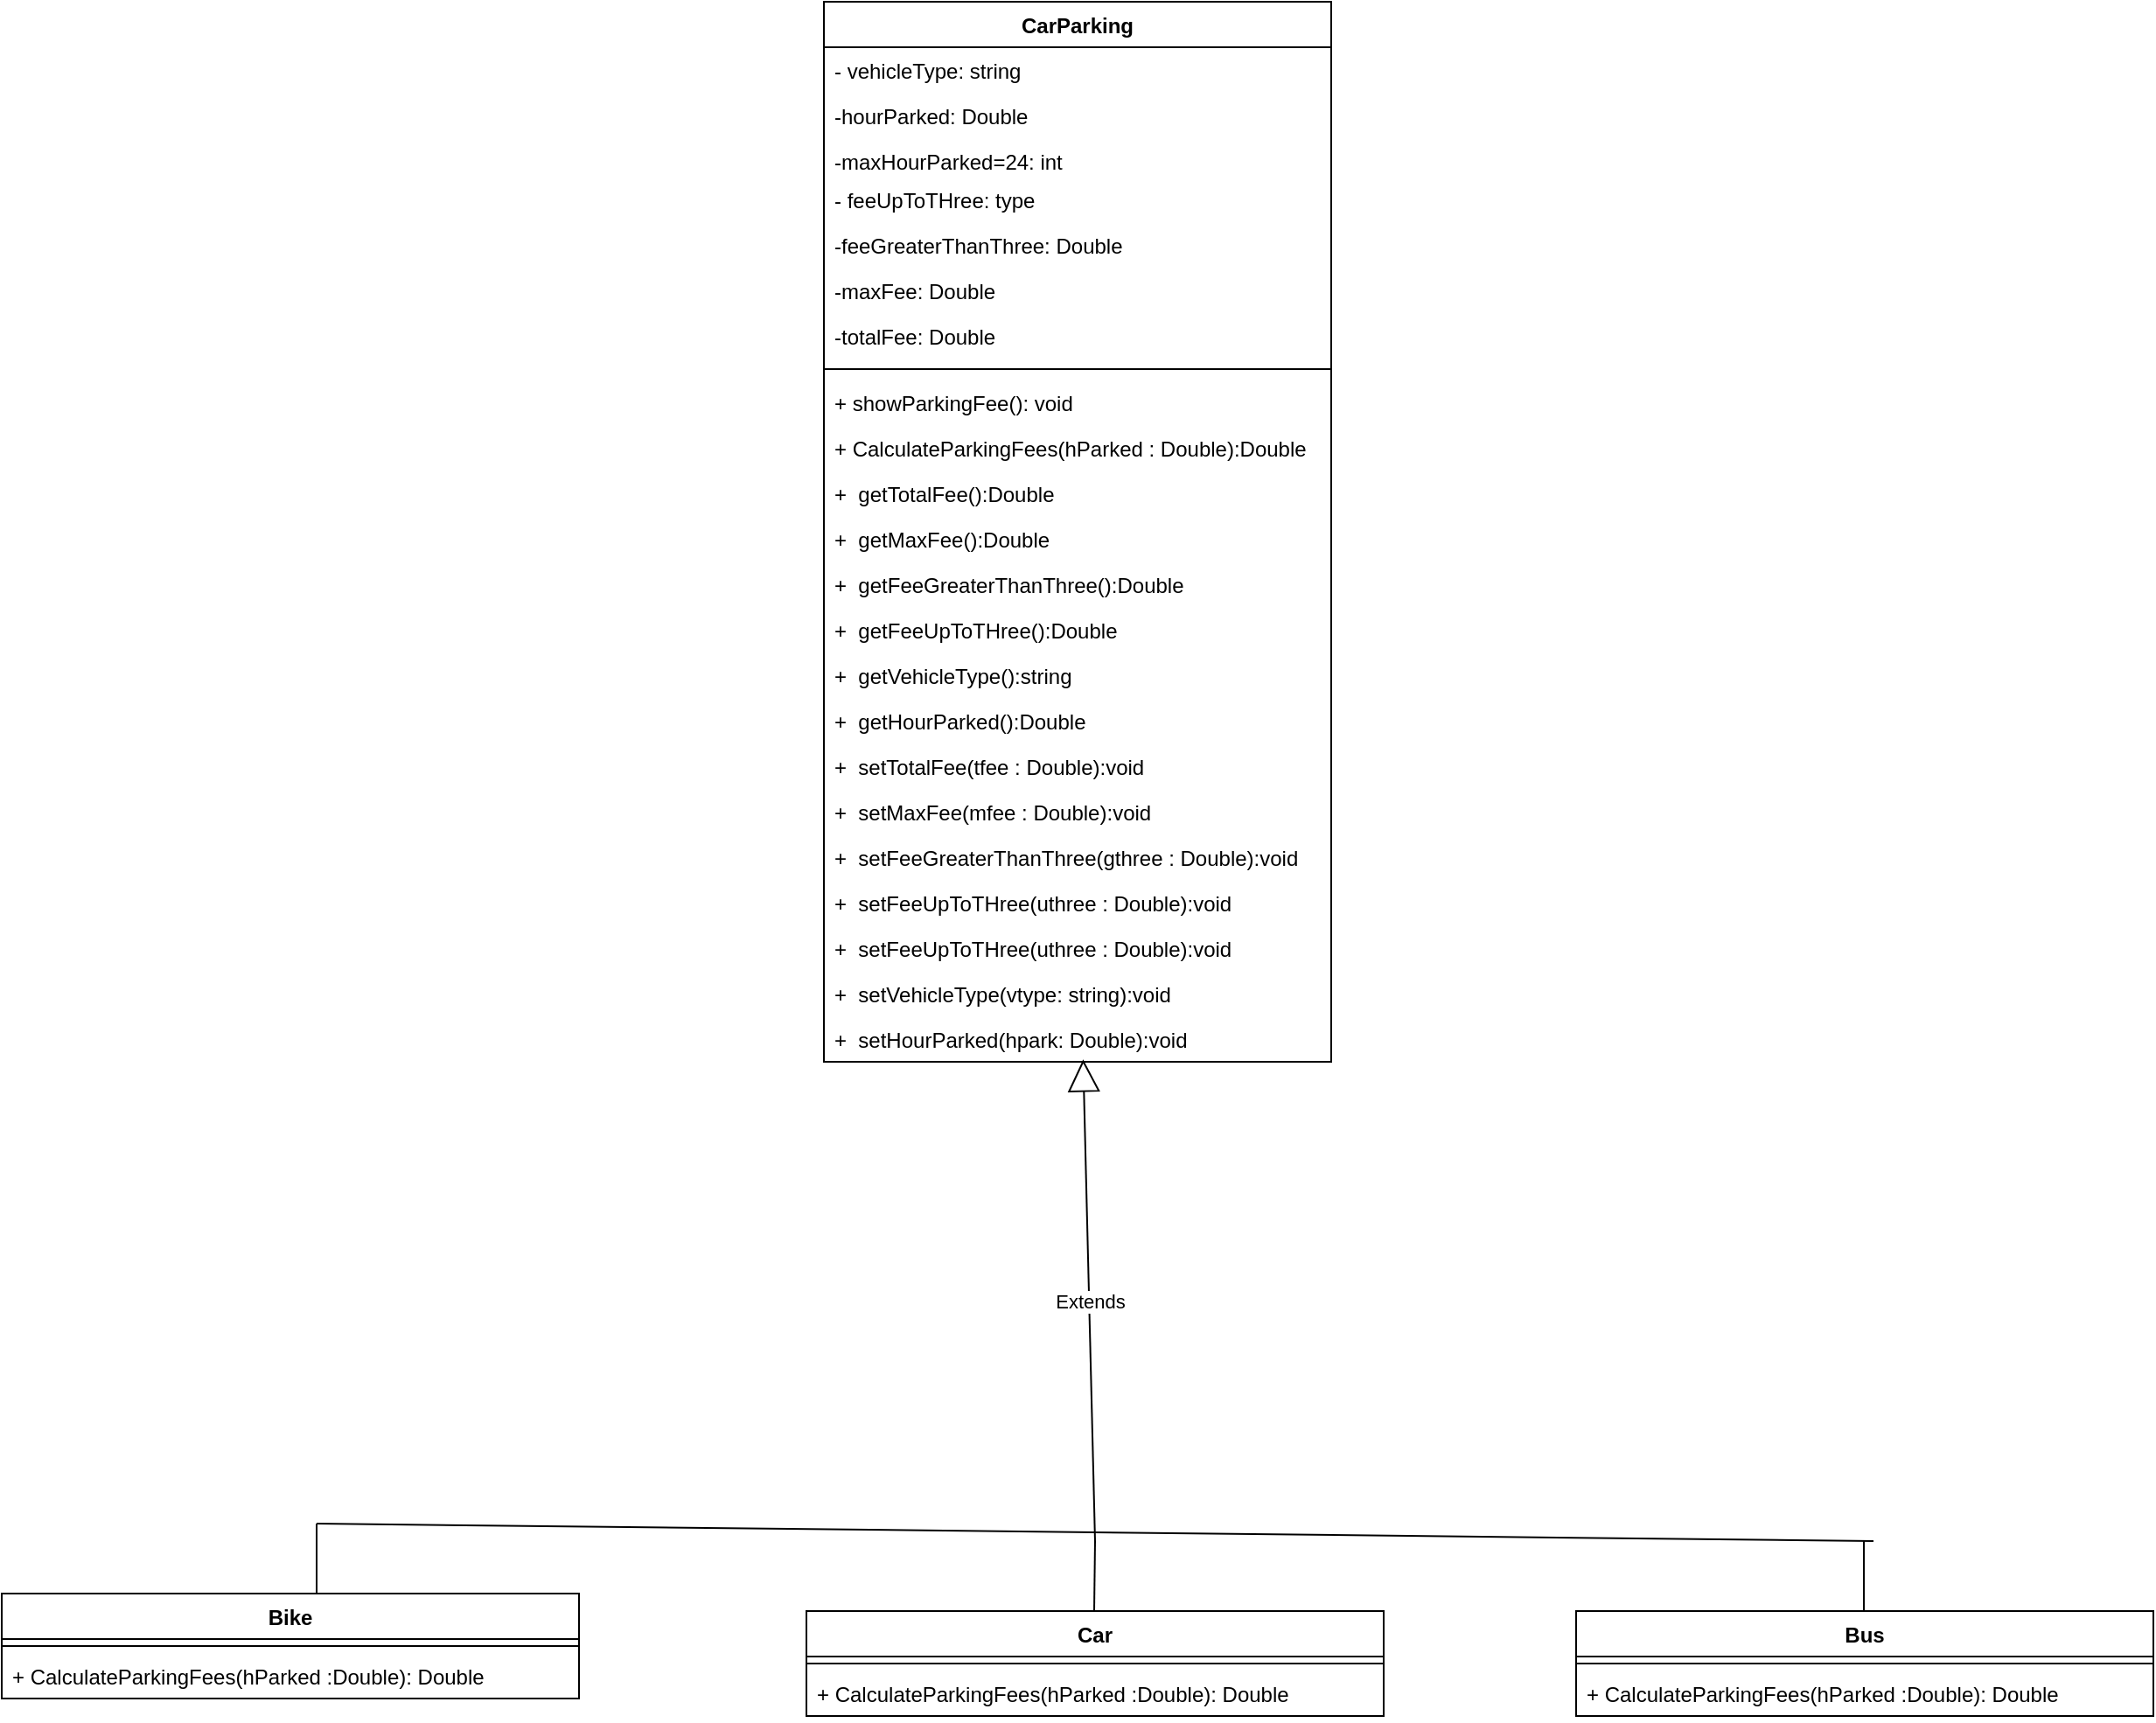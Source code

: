 <mxfile version="20.0.4" type="device"><diagram id="FeQCj0PjMPFyjsklUviJ" name="Page-1"><mxGraphModel dx="2586" dy="2000" grid="1" gridSize="10" guides="1" tooltips="1" connect="1" arrows="1" fold="1" page="1" pageScale="1" pageWidth="850" pageHeight="1100" math="0" shadow="0"><root><mxCell id="0"/><mxCell id="1" parent="0"/><mxCell id="t4uIK6HAzmJsErC7ugWb-1" value="CarParking" style="swimlane;fontStyle=1;align=center;verticalAlign=top;childLayout=stackLayout;horizontal=1;startSize=26;horizontalStack=0;resizeParent=1;resizeParentMax=0;resizeLast=0;collapsible=1;marginBottom=0;" vertex="1" parent="1"><mxGeometry x="240" y="-210" width="290" height="606" as="geometry"/></mxCell><mxCell id="t4uIK6HAzmJsErC7ugWb-5" value="- vehicleType: string" style="text;strokeColor=none;fillColor=none;align=left;verticalAlign=top;spacingLeft=4;spacingRight=4;overflow=hidden;rotatable=0;points=[[0,0.5],[1,0.5]];portConstraint=eastwest;" vertex="1" parent="t4uIK6HAzmJsErC7ugWb-1"><mxGeometry y="26" width="290" height="26" as="geometry"/></mxCell><mxCell id="t4uIK6HAzmJsErC7ugWb-6" value="-hourParked: Double " style="text;strokeColor=none;fillColor=none;align=left;verticalAlign=top;spacingLeft=4;spacingRight=4;overflow=hidden;rotatable=0;points=[[0,0.5],[1,0.5]];portConstraint=eastwest;" vertex="1" parent="t4uIK6HAzmJsErC7ugWb-1"><mxGeometry y="52" width="290" height="26" as="geometry"/></mxCell><mxCell id="t4uIK6HAzmJsErC7ugWb-11" value="-maxHourParked=24: int" style="text;strokeColor=none;fillColor=none;align=left;verticalAlign=top;spacingLeft=4;spacingRight=4;overflow=hidden;rotatable=0;points=[[0,0.5],[1,0.5]];portConstraint=eastwest;" vertex="1" parent="t4uIK6HAzmJsErC7ugWb-1"><mxGeometry y="78" width="290" height="22" as="geometry"/></mxCell><mxCell id="t4uIK6HAzmJsErC7ugWb-10" value="- feeUpToTHree: type" style="text;strokeColor=none;fillColor=none;align=left;verticalAlign=top;spacingLeft=4;spacingRight=4;overflow=hidden;rotatable=0;points=[[0,0.5],[1,0.5]];portConstraint=eastwest;" vertex="1" parent="t4uIK6HAzmJsErC7ugWb-1"><mxGeometry y="100" width="290" height="26" as="geometry"/></mxCell><mxCell id="t4uIK6HAzmJsErC7ugWb-9" value="-feeGreaterThanThree: Double" style="text;strokeColor=none;fillColor=none;align=left;verticalAlign=top;spacingLeft=4;spacingRight=4;overflow=hidden;rotatable=0;points=[[0,0.5],[1,0.5]];portConstraint=eastwest;" vertex="1" parent="t4uIK6HAzmJsErC7ugWb-1"><mxGeometry y="126" width="290" height="26" as="geometry"/></mxCell><mxCell id="t4uIK6HAzmJsErC7ugWb-7" value="-maxFee: Double" style="text;strokeColor=none;fillColor=none;align=left;verticalAlign=top;spacingLeft=4;spacingRight=4;overflow=hidden;rotatable=0;points=[[0,0.5],[1,0.5]];portConstraint=eastwest;" vertex="1" parent="t4uIK6HAzmJsErC7ugWb-1"><mxGeometry y="152" width="290" height="26" as="geometry"/></mxCell><mxCell id="t4uIK6HAzmJsErC7ugWb-2" value="-totalFee: Double" style="text;strokeColor=none;fillColor=none;align=left;verticalAlign=top;spacingLeft=4;spacingRight=4;overflow=hidden;rotatable=0;points=[[0,0.5],[1,0.5]];portConstraint=eastwest;" vertex="1" parent="t4uIK6HAzmJsErC7ugWb-1"><mxGeometry y="178" width="290" height="26" as="geometry"/></mxCell><mxCell id="t4uIK6HAzmJsErC7ugWb-3" value="" style="line;strokeWidth=1;fillColor=none;align=left;verticalAlign=middle;spacingTop=-1;spacingLeft=3;spacingRight=3;rotatable=0;labelPosition=right;points=[];portConstraint=eastwest;" vertex="1" parent="t4uIK6HAzmJsErC7ugWb-1"><mxGeometry y="204" width="290" height="12" as="geometry"/></mxCell><mxCell id="t4uIK6HAzmJsErC7ugWb-8" value="+ showParkingFee(): void" style="text;strokeColor=none;fillColor=none;align=left;verticalAlign=top;spacingLeft=4;spacingRight=4;overflow=hidden;rotatable=0;points=[[0,0.5],[1,0.5]];portConstraint=eastwest;" vertex="1" parent="t4uIK6HAzmJsErC7ugWb-1"><mxGeometry y="216" width="290" height="26" as="geometry"/></mxCell><mxCell id="t4uIK6HAzmJsErC7ugWb-16" value="+ CalculateParkingFees(hParked : Double):Double" style="text;strokeColor=none;fillColor=none;align=left;verticalAlign=top;spacingLeft=4;spacingRight=4;overflow=hidden;rotatable=0;points=[[0,0.5],[1,0.5]];portConstraint=eastwest;" vertex="1" parent="t4uIK6HAzmJsErC7ugWb-1"><mxGeometry y="242" width="290" height="26" as="geometry"/></mxCell><mxCell id="t4uIK6HAzmJsErC7ugWb-17" value="+  getTotalFee():Double" style="text;strokeColor=none;fillColor=none;align=left;verticalAlign=top;spacingLeft=4;spacingRight=4;overflow=hidden;rotatable=0;points=[[0,0.5],[1,0.5]];portConstraint=eastwest;" vertex="1" parent="t4uIK6HAzmJsErC7ugWb-1"><mxGeometry y="268" width="290" height="26" as="geometry"/></mxCell><mxCell id="t4uIK6HAzmJsErC7ugWb-18" value="+  getMaxFee():Double" style="text;strokeColor=none;fillColor=none;align=left;verticalAlign=top;spacingLeft=4;spacingRight=4;overflow=hidden;rotatable=0;points=[[0,0.5],[1,0.5]];portConstraint=eastwest;" vertex="1" parent="t4uIK6HAzmJsErC7ugWb-1"><mxGeometry y="294" width="290" height="26" as="geometry"/></mxCell><mxCell id="t4uIK6HAzmJsErC7ugWb-19" value="+  getFeeGreaterThanThree():Double" style="text;strokeColor=none;fillColor=none;align=left;verticalAlign=top;spacingLeft=4;spacingRight=4;overflow=hidden;rotatable=0;points=[[0,0.5],[1,0.5]];portConstraint=eastwest;" vertex="1" parent="t4uIK6HAzmJsErC7ugWb-1"><mxGeometry y="320" width="290" height="26" as="geometry"/></mxCell><mxCell id="t4uIK6HAzmJsErC7ugWb-20" value="+  getFeeUpToTHree():Double" style="text;strokeColor=none;fillColor=none;align=left;verticalAlign=top;spacingLeft=4;spacingRight=4;overflow=hidden;rotatable=0;points=[[0,0.5],[1,0.5]];portConstraint=eastwest;" vertex="1" parent="t4uIK6HAzmJsErC7ugWb-1"><mxGeometry y="346" width="290" height="26" as="geometry"/></mxCell><mxCell id="t4uIK6HAzmJsErC7ugWb-21" value="+  getVehicleType():string" style="text;strokeColor=none;fillColor=none;align=left;verticalAlign=top;spacingLeft=4;spacingRight=4;overflow=hidden;rotatable=0;points=[[0,0.5],[1,0.5]];portConstraint=eastwest;" vertex="1" parent="t4uIK6HAzmJsErC7ugWb-1"><mxGeometry y="372" width="290" height="26" as="geometry"/></mxCell><mxCell id="t4uIK6HAzmJsErC7ugWb-22" value="+  getHourParked():Double" style="text;strokeColor=none;fillColor=none;align=left;verticalAlign=top;spacingLeft=4;spacingRight=4;overflow=hidden;rotatable=0;points=[[0,0.5],[1,0.5]];portConstraint=eastwest;" vertex="1" parent="t4uIK6HAzmJsErC7ugWb-1"><mxGeometry y="398" width="290" height="26" as="geometry"/></mxCell><mxCell id="t4uIK6HAzmJsErC7ugWb-23" value="+  setTotalFee(tfee : Double):void" style="text;strokeColor=none;fillColor=none;align=left;verticalAlign=top;spacingLeft=4;spacingRight=4;overflow=hidden;rotatable=0;points=[[0,0.5],[1,0.5]];portConstraint=eastwest;" vertex="1" parent="t4uIK6HAzmJsErC7ugWb-1"><mxGeometry y="424" width="290" height="26" as="geometry"/></mxCell><mxCell id="t4uIK6HAzmJsErC7ugWb-24" value="+  setMaxFee(mfee : Double):void" style="text;strokeColor=none;fillColor=none;align=left;verticalAlign=top;spacingLeft=4;spacingRight=4;overflow=hidden;rotatable=0;points=[[0,0.5],[1,0.5]];portConstraint=eastwest;" vertex="1" parent="t4uIK6HAzmJsErC7ugWb-1"><mxGeometry y="450" width="290" height="26" as="geometry"/></mxCell><mxCell id="t4uIK6HAzmJsErC7ugWb-25" value="+  setFeeGreaterThanThree(gthree : Double):void" style="text;strokeColor=none;fillColor=none;align=left;verticalAlign=top;spacingLeft=4;spacingRight=4;overflow=hidden;rotatable=0;points=[[0,0.5],[1,0.5]];portConstraint=eastwest;" vertex="1" parent="t4uIK6HAzmJsErC7ugWb-1"><mxGeometry y="476" width="290" height="26" as="geometry"/></mxCell><mxCell id="t4uIK6HAzmJsErC7ugWb-26" value="+  setFeeUpToTHree(uthree : Double):void" style="text;strokeColor=none;fillColor=none;align=left;verticalAlign=top;spacingLeft=4;spacingRight=4;overflow=hidden;rotatable=0;points=[[0,0.5],[1,0.5]];portConstraint=eastwest;" vertex="1" parent="t4uIK6HAzmJsErC7ugWb-1"><mxGeometry y="502" width="290" height="26" as="geometry"/></mxCell><mxCell id="t4uIK6HAzmJsErC7ugWb-27" value="+  setFeeUpToTHree(uthree : Double):void" style="text;strokeColor=none;fillColor=none;align=left;verticalAlign=top;spacingLeft=4;spacingRight=4;overflow=hidden;rotatable=0;points=[[0,0.5],[1,0.5]];portConstraint=eastwest;" vertex="1" parent="t4uIK6HAzmJsErC7ugWb-1"><mxGeometry y="528" width="290" height="26" as="geometry"/></mxCell><mxCell id="t4uIK6HAzmJsErC7ugWb-28" value="+  setVehicleType(vtype: string):void" style="text;strokeColor=none;fillColor=none;align=left;verticalAlign=top;spacingLeft=4;spacingRight=4;overflow=hidden;rotatable=0;points=[[0,0.5],[1,0.5]];portConstraint=eastwest;" vertex="1" parent="t4uIK6HAzmJsErC7ugWb-1"><mxGeometry y="554" width="290" height="26" as="geometry"/></mxCell><mxCell id="t4uIK6HAzmJsErC7ugWb-4" value="+  setHourParked(hpark: Double):void" style="text;strokeColor=none;fillColor=none;align=left;verticalAlign=top;spacingLeft=4;spacingRight=4;overflow=hidden;rotatable=0;points=[[0,0.5],[1,0.5]];portConstraint=eastwest;" vertex="1" parent="t4uIK6HAzmJsErC7ugWb-1"><mxGeometry y="580" width="290" height="26" as="geometry"/></mxCell><mxCell id="t4uIK6HAzmJsErC7ugWb-29" value="Bike" style="swimlane;fontStyle=1;align=center;verticalAlign=top;childLayout=stackLayout;horizontal=1;startSize=26;horizontalStack=0;resizeParent=1;resizeParentMax=0;resizeLast=0;collapsible=1;marginBottom=0;" vertex="1" parent="1"><mxGeometry x="-230" y="700" width="330" height="60" as="geometry"/></mxCell><mxCell id="t4uIK6HAzmJsErC7ugWb-31" value="" style="line;strokeWidth=1;fillColor=none;align=left;verticalAlign=middle;spacingTop=-1;spacingLeft=3;spacingRight=3;rotatable=0;labelPosition=right;points=[];portConstraint=eastwest;" vertex="1" parent="t4uIK6HAzmJsErC7ugWb-29"><mxGeometry y="26" width="330" height="8" as="geometry"/></mxCell><mxCell id="t4uIK6HAzmJsErC7ugWb-32" value="+ CalculateParkingFees(hParked :Double): Double" style="text;strokeColor=none;fillColor=none;align=left;verticalAlign=top;spacingLeft=4;spacingRight=4;overflow=hidden;rotatable=0;points=[[0,0.5],[1,0.5]];portConstraint=eastwest;" vertex="1" parent="t4uIK6HAzmJsErC7ugWb-29"><mxGeometry y="34" width="330" height="26" as="geometry"/></mxCell><mxCell id="t4uIK6HAzmJsErC7ugWb-33" value="Car" style="swimlane;fontStyle=1;align=center;verticalAlign=top;childLayout=stackLayout;horizontal=1;startSize=26;horizontalStack=0;resizeParent=1;resizeParentMax=0;resizeLast=0;collapsible=1;marginBottom=0;" vertex="1" parent="1"><mxGeometry x="230" y="710" width="330" height="60" as="geometry"/></mxCell><mxCell id="t4uIK6HAzmJsErC7ugWb-34" value="" style="line;strokeWidth=1;fillColor=none;align=left;verticalAlign=middle;spacingTop=-1;spacingLeft=3;spacingRight=3;rotatable=0;labelPosition=right;points=[];portConstraint=eastwest;" vertex="1" parent="t4uIK6HAzmJsErC7ugWb-33"><mxGeometry y="26" width="330" height="8" as="geometry"/></mxCell><mxCell id="t4uIK6HAzmJsErC7ugWb-35" value="+ CalculateParkingFees(hParked :Double): Double" style="text;strokeColor=none;fillColor=none;align=left;verticalAlign=top;spacingLeft=4;spacingRight=4;overflow=hidden;rotatable=0;points=[[0,0.5],[1,0.5]];portConstraint=eastwest;" vertex="1" parent="t4uIK6HAzmJsErC7ugWb-33"><mxGeometry y="34" width="330" height="26" as="geometry"/></mxCell><mxCell id="t4uIK6HAzmJsErC7ugWb-36" value="Bus" style="swimlane;fontStyle=1;align=center;verticalAlign=top;childLayout=stackLayout;horizontal=1;startSize=26;horizontalStack=0;resizeParent=1;resizeParentMax=0;resizeLast=0;collapsible=1;marginBottom=0;" vertex="1" parent="1"><mxGeometry x="670" y="710" width="330" height="60" as="geometry"/></mxCell><mxCell id="t4uIK6HAzmJsErC7ugWb-37" value="" style="line;strokeWidth=1;fillColor=none;align=left;verticalAlign=middle;spacingTop=-1;spacingLeft=3;spacingRight=3;rotatable=0;labelPosition=right;points=[];portConstraint=eastwest;" vertex="1" parent="t4uIK6HAzmJsErC7ugWb-36"><mxGeometry y="26" width="330" height="8" as="geometry"/></mxCell><mxCell id="t4uIK6HAzmJsErC7ugWb-38" value="+ CalculateParkingFees(hParked :Double): Double" style="text;strokeColor=none;fillColor=none;align=left;verticalAlign=top;spacingLeft=4;spacingRight=4;overflow=hidden;rotatable=0;points=[[0,0.5],[1,0.5]];portConstraint=eastwest;" vertex="1" parent="t4uIK6HAzmJsErC7ugWb-36"><mxGeometry y="34" width="330" height="26" as="geometry"/></mxCell><mxCell id="t4uIK6HAzmJsErC7ugWb-44" value="Extends" style="endArrow=block;endSize=16;endFill=0;html=1;rounded=0;entryX=0.511;entryY=0.949;entryDx=0;entryDy=0;entryPerimeter=0;" edge="1" parent="1" target="t4uIK6HAzmJsErC7ugWb-4"><mxGeometry width="160" relative="1" as="geometry"><mxPoint x="395" y="670" as="sourcePoint"/><mxPoint x="455" y="650" as="targetPoint"/></mxGeometry></mxCell><mxCell id="t4uIK6HAzmJsErC7ugWb-46" value="" style="endArrow=none;html=1;rounded=0;" edge="1" parent="1"><mxGeometry width="50" height="50" relative="1" as="geometry"><mxPoint x="-50" y="700" as="sourcePoint"/><mxPoint x="-50" y="660" as="targetPoint"/></mxGeometry></mxCell><mxCell id="t4uIK6HAzmJsErC7ugWb-47" value="" style="endArrow=none;html=1;rounded=0;" edge="1" parent="1"><mxGeometry width="50" height="50" relative="1" as="geometry"><mxPoint x="394.5" y="710" as="sourcePoint"/><mxPoint x="395" y="670" as="targetPoint"/></mxGeometry></mxCell><mxCell id="t4uIK6HAzmJsErC7ugWb-48" value="" style="endArrow=none;html=1;rounded=0;" edge="1" parent="1"><mxGeometry width="50" height="50" relative="1" as="geometry"><mxPoint x="834.5" y="710" as="sourcePoint"/><mxPoint x="834.5" y="670" as="targetPoint"/></mxGeometry></mxCell><mxCell id="t4uIK6HAzmJsErC7ugWb-49" value="" style="endArrow=none;html=1;rounded=0;" edge="1" parent="1"><mxGeometry width="50" height="50" relative="1" as="geometry"><mxPoint x="-50" y="660" as="sourcePoint"/><mxPoint x="840" y="670" as="targetPoint"/></mxGeometry></mxCell></root></mxGraphModel></diagram></mxfile>